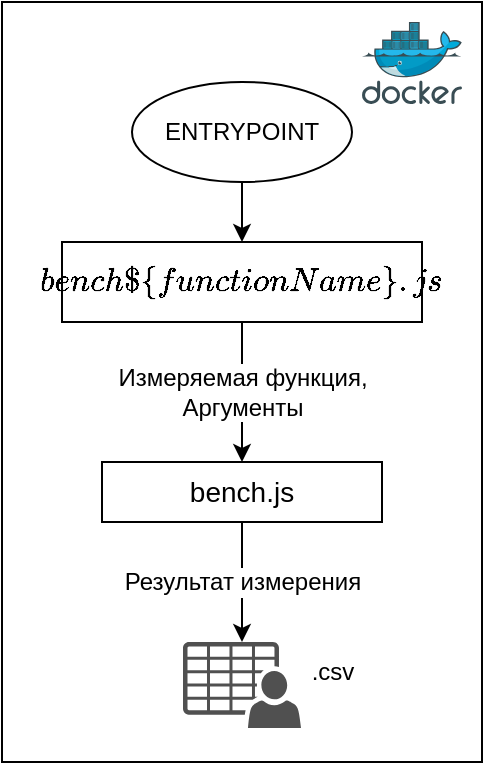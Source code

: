 <mxfile>
    <diagram id="dMfUowEB6VCIDKZeonD-" name="Page-1">
        <mxGraphModel dx="872" dy="720" grid="1" gridSize="10" guides="1" tooltips="1" connect="1" arrows="1" fold="1" page="1" pageScale="1" pageWidth="850" pageHeight="1100" math="0" shadow="0">
            <root>
                <mxCell id="0"/>
                <mxCell id="1" parent="0"/>
                <mxCell id="2" value="" style="whiteSpace=wrap;html=1;" parent="1" vertex="1">
                    <mxGeometry x="160" y="160" width="240" height="380" as="geometry"/>
                </mxCell>
                <mxCell id="3" value="" style="sketch=0;aspect=fixed;html=1;points=[];align=center;image;fontSize=12;image=img/lib/mscae/Docker.svg;" parent="1" vertex="1">
                    <mxGeometry x="340" y="170" width="50" height="41" as="geometry"/>
                </mxCell>
                <mxCell id="7" value="" style="edgeStyle=none;html=1;fontSize=10;" parent="1" source="5" target="6" edge="1">
                    <mxGeometry relative="1" as="geometry"/>
                </mxCell>
                <mxCell id="5" value="ENTRYPOINT" style="ellipse;whiteSpace=wrap;html=1;" parent="1" vertex="1">
                    <mxGeometry x="225" y="200" width="110" height="50" as="geometry"/>
                </mxCell>
                <mxCell id="9" value="&lt;font style=&quot;font-size: 12px;&quot;&gt;Измеряемая функция,&lt;br&gt;Аргументы&lt;/font&gt;" style="edgeStyle=none;html=1;fontSize=10;" parent="1" source="6" target="8" edge="1">
                    <mxGeometry relative="1" as="geometry"/>
                </mxCell>
                <mxCell id="6" value="&lt;font style=&quot;font-size: 14px;&quot;&gt;`bench${functionName}.js`&lt;/font&gt;" style="rounded=0;whiteSpace=wrap;html=1;fontSize=10;" parent="1" vertex="1">
                    <mxGeometry x="190" y="280" width="180" height="40" as="geometry"/>
                </mxCell>
                <mxCell id="13" value="&lt;font style=&quot;font-size: 12px;&quot;&gt;Результат измерения&lt;/font&gt;" style="edgeStyle=none;html=1;fontSize=10;" parent="1" source="8" target="12" edge="1">
                    <mxGeometry relative="1" as="geometry"/>
                </mxCell>
                <mxCell id="8" value="&lt;font style=&quot;font-size: 14px;&quot;&gt;bench.js&lt;/font&gt;" style="rounded=0;whiteSpace=wrap;html=1;fontSize=10;" parent="1" vertex="1">
                    <mxGeometry x="210" y="390" width="140" height="30" as="geometry"/>
                </mxCell>
                <mxCell id="12" value="" style="sketch=0;pointerEvents=1;shadow=0;dashed=0;html=1;strokeColor=none;fillColor=#505050;labelPosition=center;verticalLabelPosition=bottom;verticalAlign=top;outlineConnect=0;align=center;shape=mxgraph.office.users.csv_file;fontSize=10;" parent="1" vertex="1">
                    <mxGeometry x="250.5" y="480" width="59" height="43" as="geometry"/>
                </mxCell>
                <mxCell id="17" value=".csv" style="text;html=1;align=center;verticalAlign=middle;resizable=0;points=[];autosize=1;strokeColor=none;fillColor=none;fontSize=12;" parent="1" vertex="1">
                    <mxGeometry x="305" y="480" width="40" height="30" as="geometry"/>
                </mxCell>
            </root>
        </mxGraphModel>
    </diagram>
</mxfile>